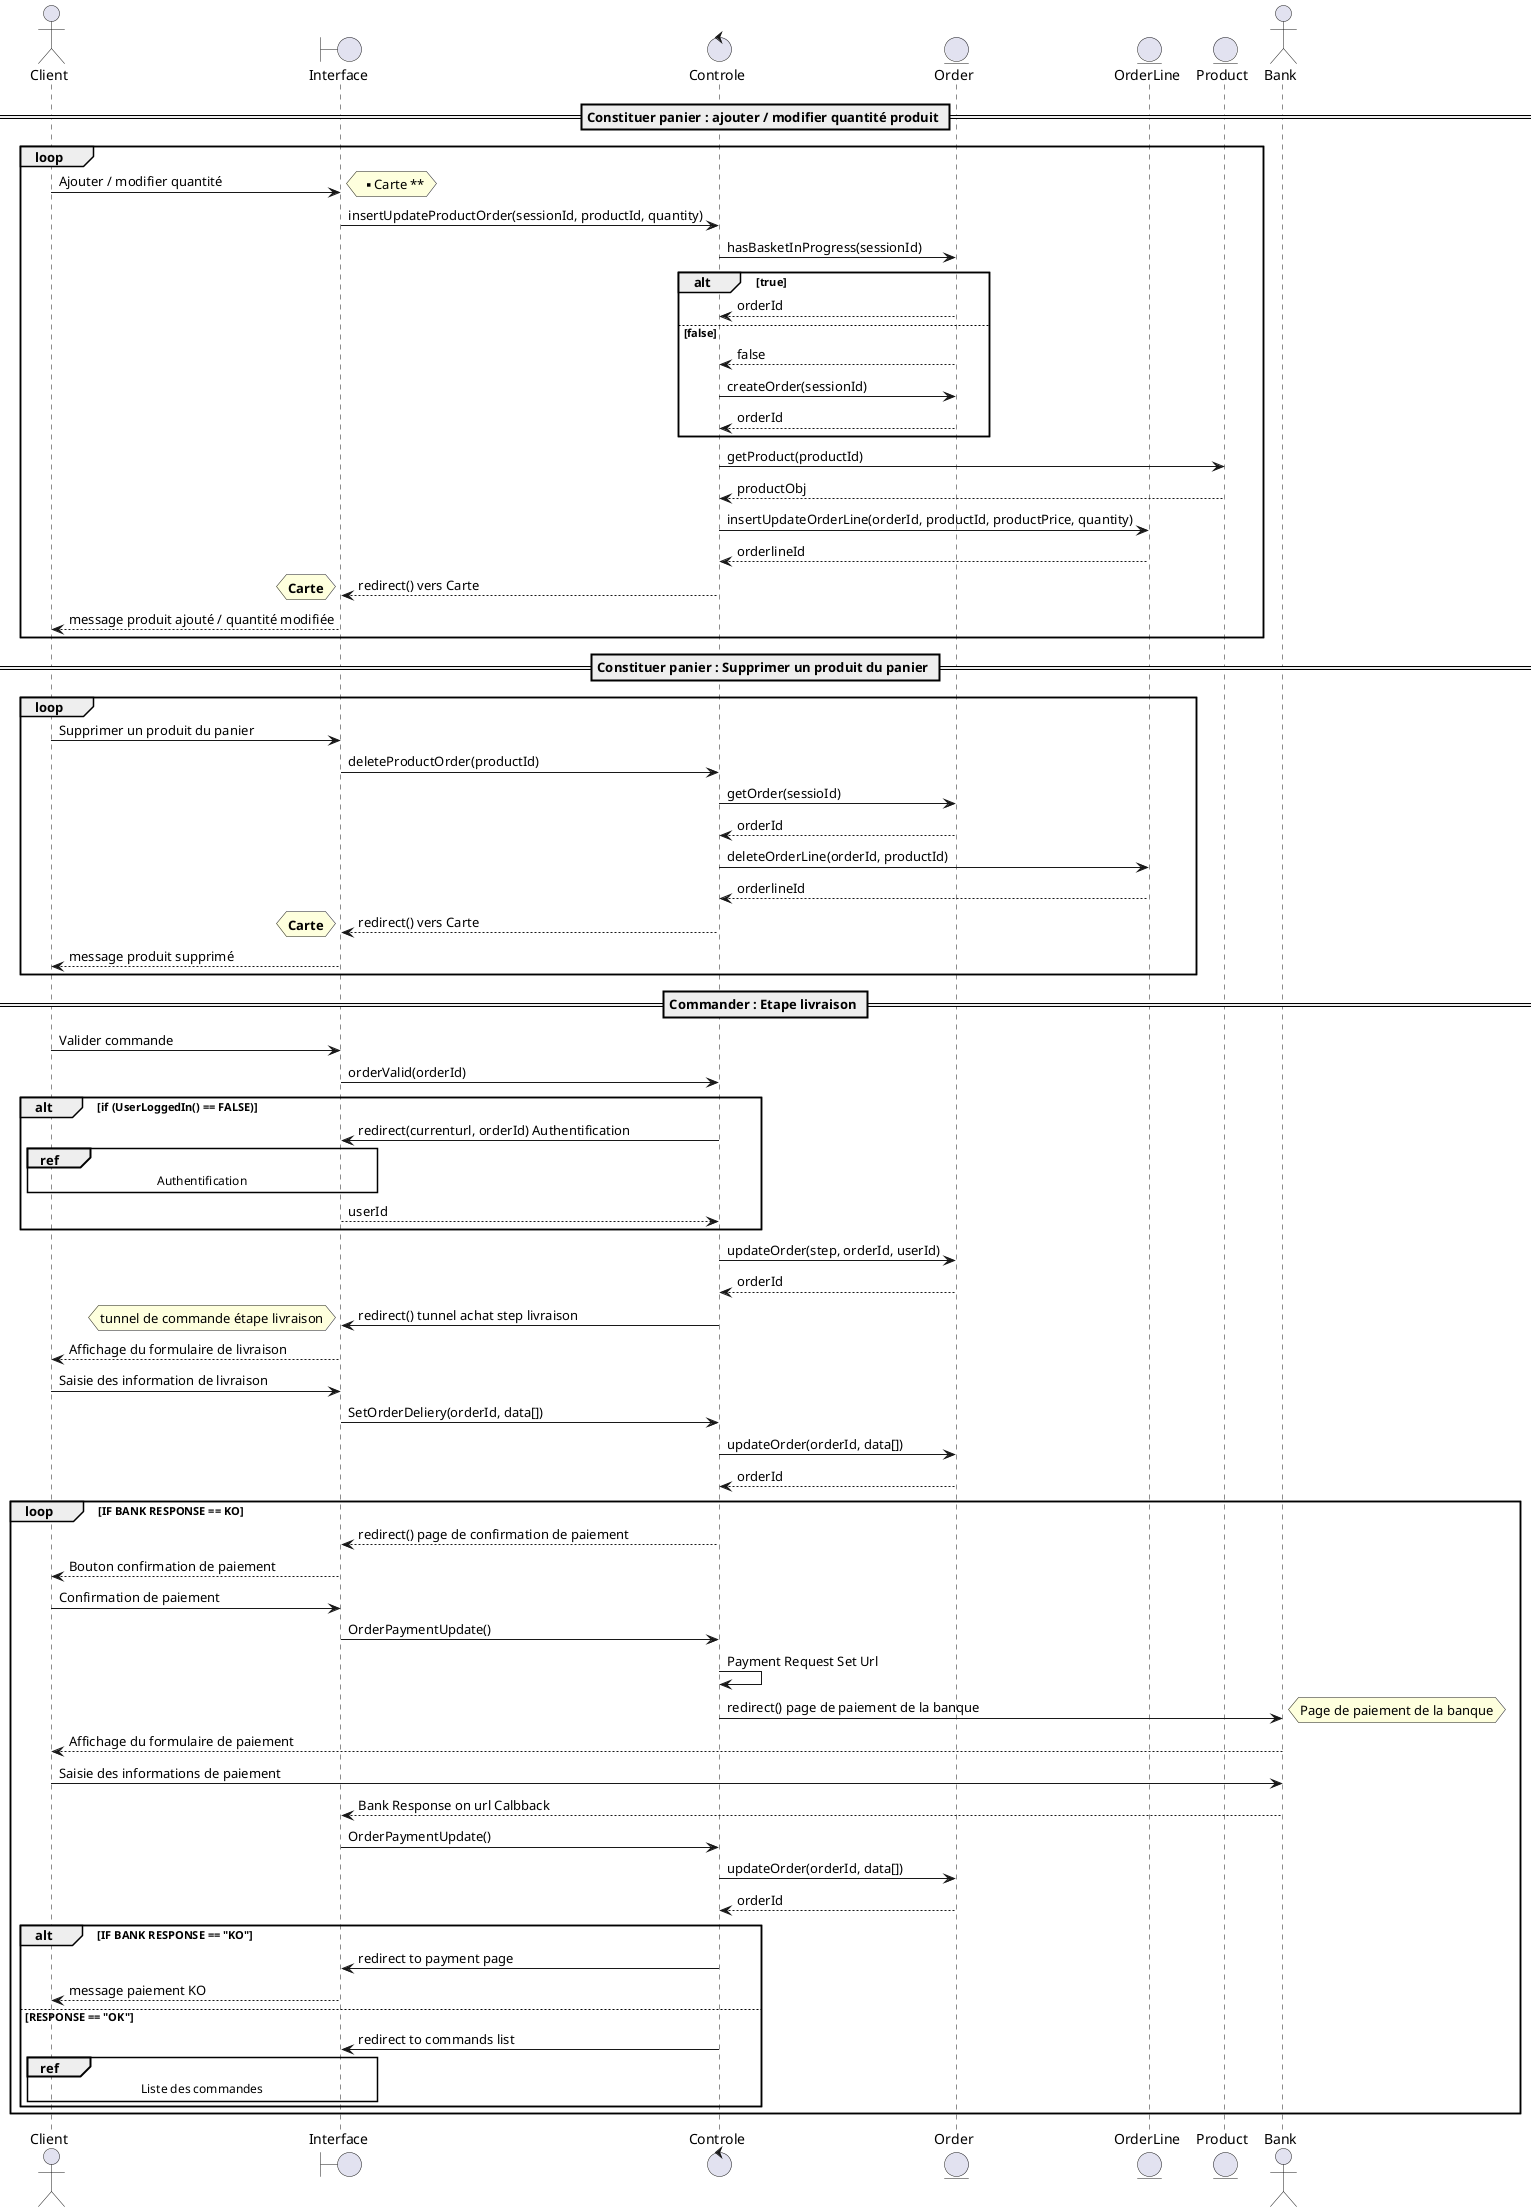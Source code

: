 @startuml
actor Client
boundary Interface
control Controle
entity Order
entity OrderLine
entity Product
actor Bank
== Constituer panier : ajouter / modifier quantité produit ==
loop
Client -> Interface : Ajouter / modifier quantité
hnote right : ** Carte **
Interface -> Controle : insertUpdateProductOrder(sessionId, productId, quantity)
Controle -> Order : hasBasketInProgress(sessionId)
alt true
Order --> Controle : orderId
else false
Order --> Controle : false
Controle -> Order : createOrder(sessionId)
Order --> Controle : orderId
end
Controle -> Product : getProduct(productId)
Product --> Controle : productObj
Controle -> OrderLine : insertUpdateOrderLine(orderId, productId, productPrice, quantity)
OrderLine --> Controle : orderlineId
Controle --> Interface : redirect() vers Carte
hnote left: **Carte**
Interface --> Client : message produit ajouté / quantité modifiée
end
== Constituer panier : Supprimer un produit du panier ==
loop
Client -> Interface : Supprimer un produit du panier
Interface -> Controle : deleteProductOrder(productId)
Controle -> Order : getOrder(sessioId)
Order -->Controle : orderId
Controle -> OrderLine : deleteOrderLine(orderId, productId)
OrderLine --> Controle : orderlineId
Controle --> Interface : redirect() vers Carte
hnote left: **Carte**
Interface --> Client : message produit supprimé
end 
== Commander : Etape livraison ==
Client -> Interface : Valider commande
Interface -> Controle : orderValid(orderId)
alt if (UserLoggedIn() == FALSE)
Controle -> Interface : redirect(currenturl, orderId) Authentification
ref over Client, Interface : Authentification
Interface --> Controle : userId
end
Controle -> Order : updateOrder(step, orderId, userId)
Order --> Controle : orderId
Controle -> Interface : redirect() tunnel achat step livraison
hnote left : tunnel de commande étape livraison
Interface --> Client : Affichage du formulaire de livraison
Client -> Interface : Saisie des information de livraison
Interface -> Controle : SetOrderDeliery(orderId, data[])
Controle -> Order : updateOrder(orderId, data[])
Order --> Controle : orderId
loop IF BANK RESPONSE == KO
Controle --> Interface : redirect() page de confirmation de paiement
Interface --> Client : Bouton confirmation de paiement
Client -> Interface : Confirmation de paiement
Interface -> Controle : OrderPaymentUpdate()
Controle -> Controle : Payment Request Set Url
Controle -> Bank : redirect() page de paiement de la banque
hnote right : Page de paiement de la banque
Bank --> Client : Affichage du formulaire de paiement
Client -> Bank : Saisie des informations de paiement
Bank --> Interface : Bank Response on url Calbback
Interface -> Controle : OrderPaymentUpdate()
Controle -> Order : updateOrder(orderId, data[])
Order --> Controle : orderId
alt IF BANK RESPONSE == "KO" 
Controle -> Interface : redirect to payment page
Interface --> Client : message paiement KO 
else RESPONSE == "OK"
Controle -> Interface : redirect to commands list
ref over Client, Interface : Liste des commandes
end
end
@enduml
